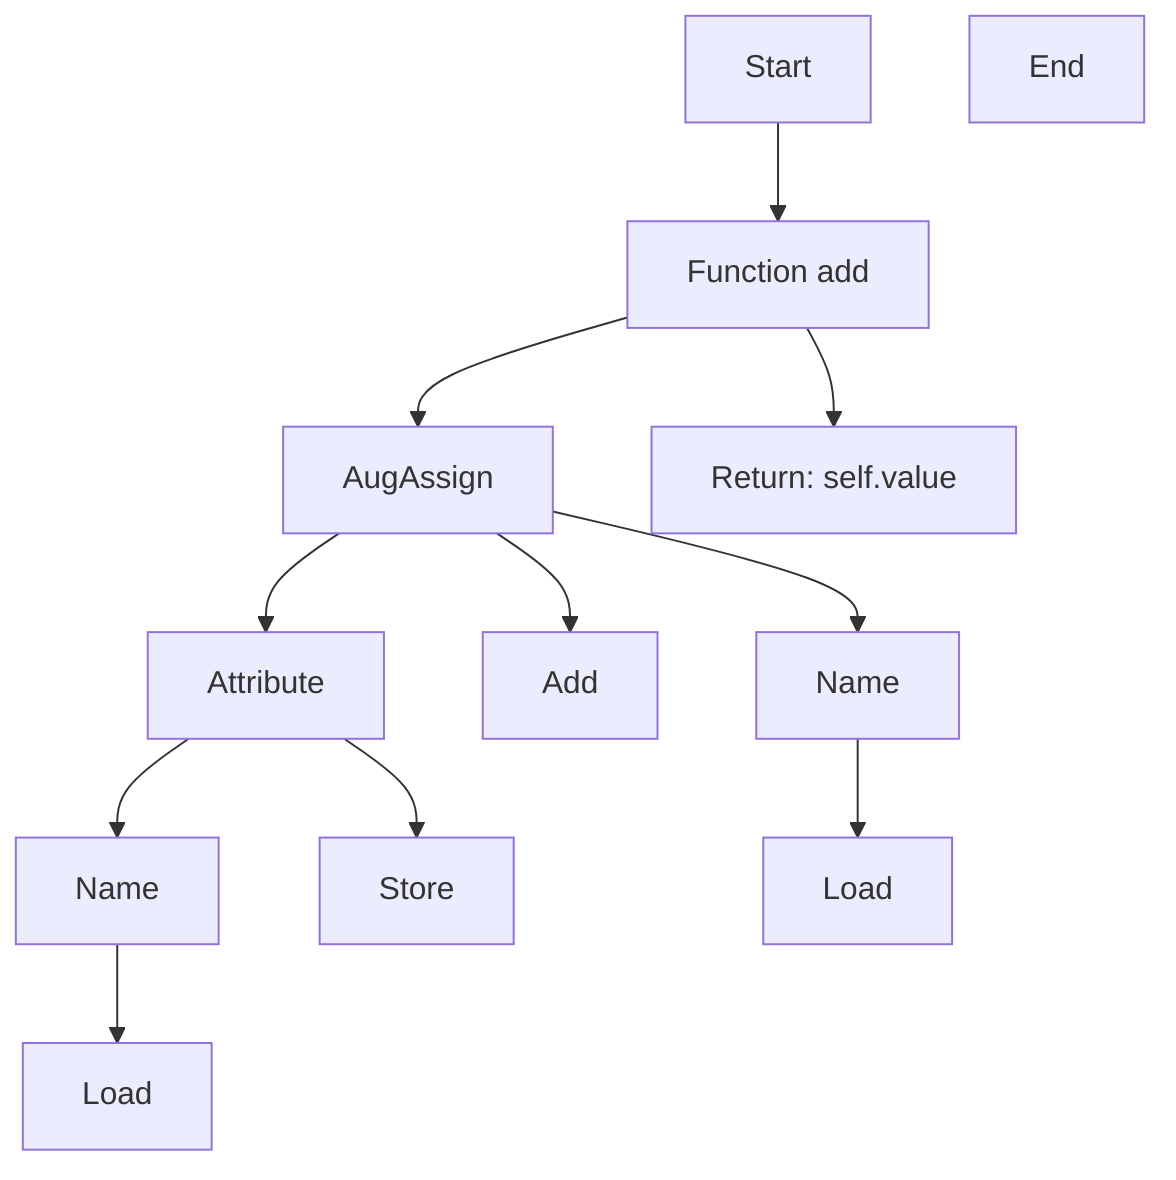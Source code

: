 flowchart TD
Start["Start"]
node1["Function add"]
Start --> node1
node2["AugAssign"]
node1 --> node2
node3["Attribute"]
node2 --> node3
node4["Name"]
node3 --> node4
node5["Load"]
node4 --> node5
node6["Store"]
node3 --> node6
node7["Add"]
node2 --> node7
node8["Name"]
node2 --> node8
node9["Load"]
node8 --> node9
node10["Return: self.value"]
node1 --> node10
End["End"]